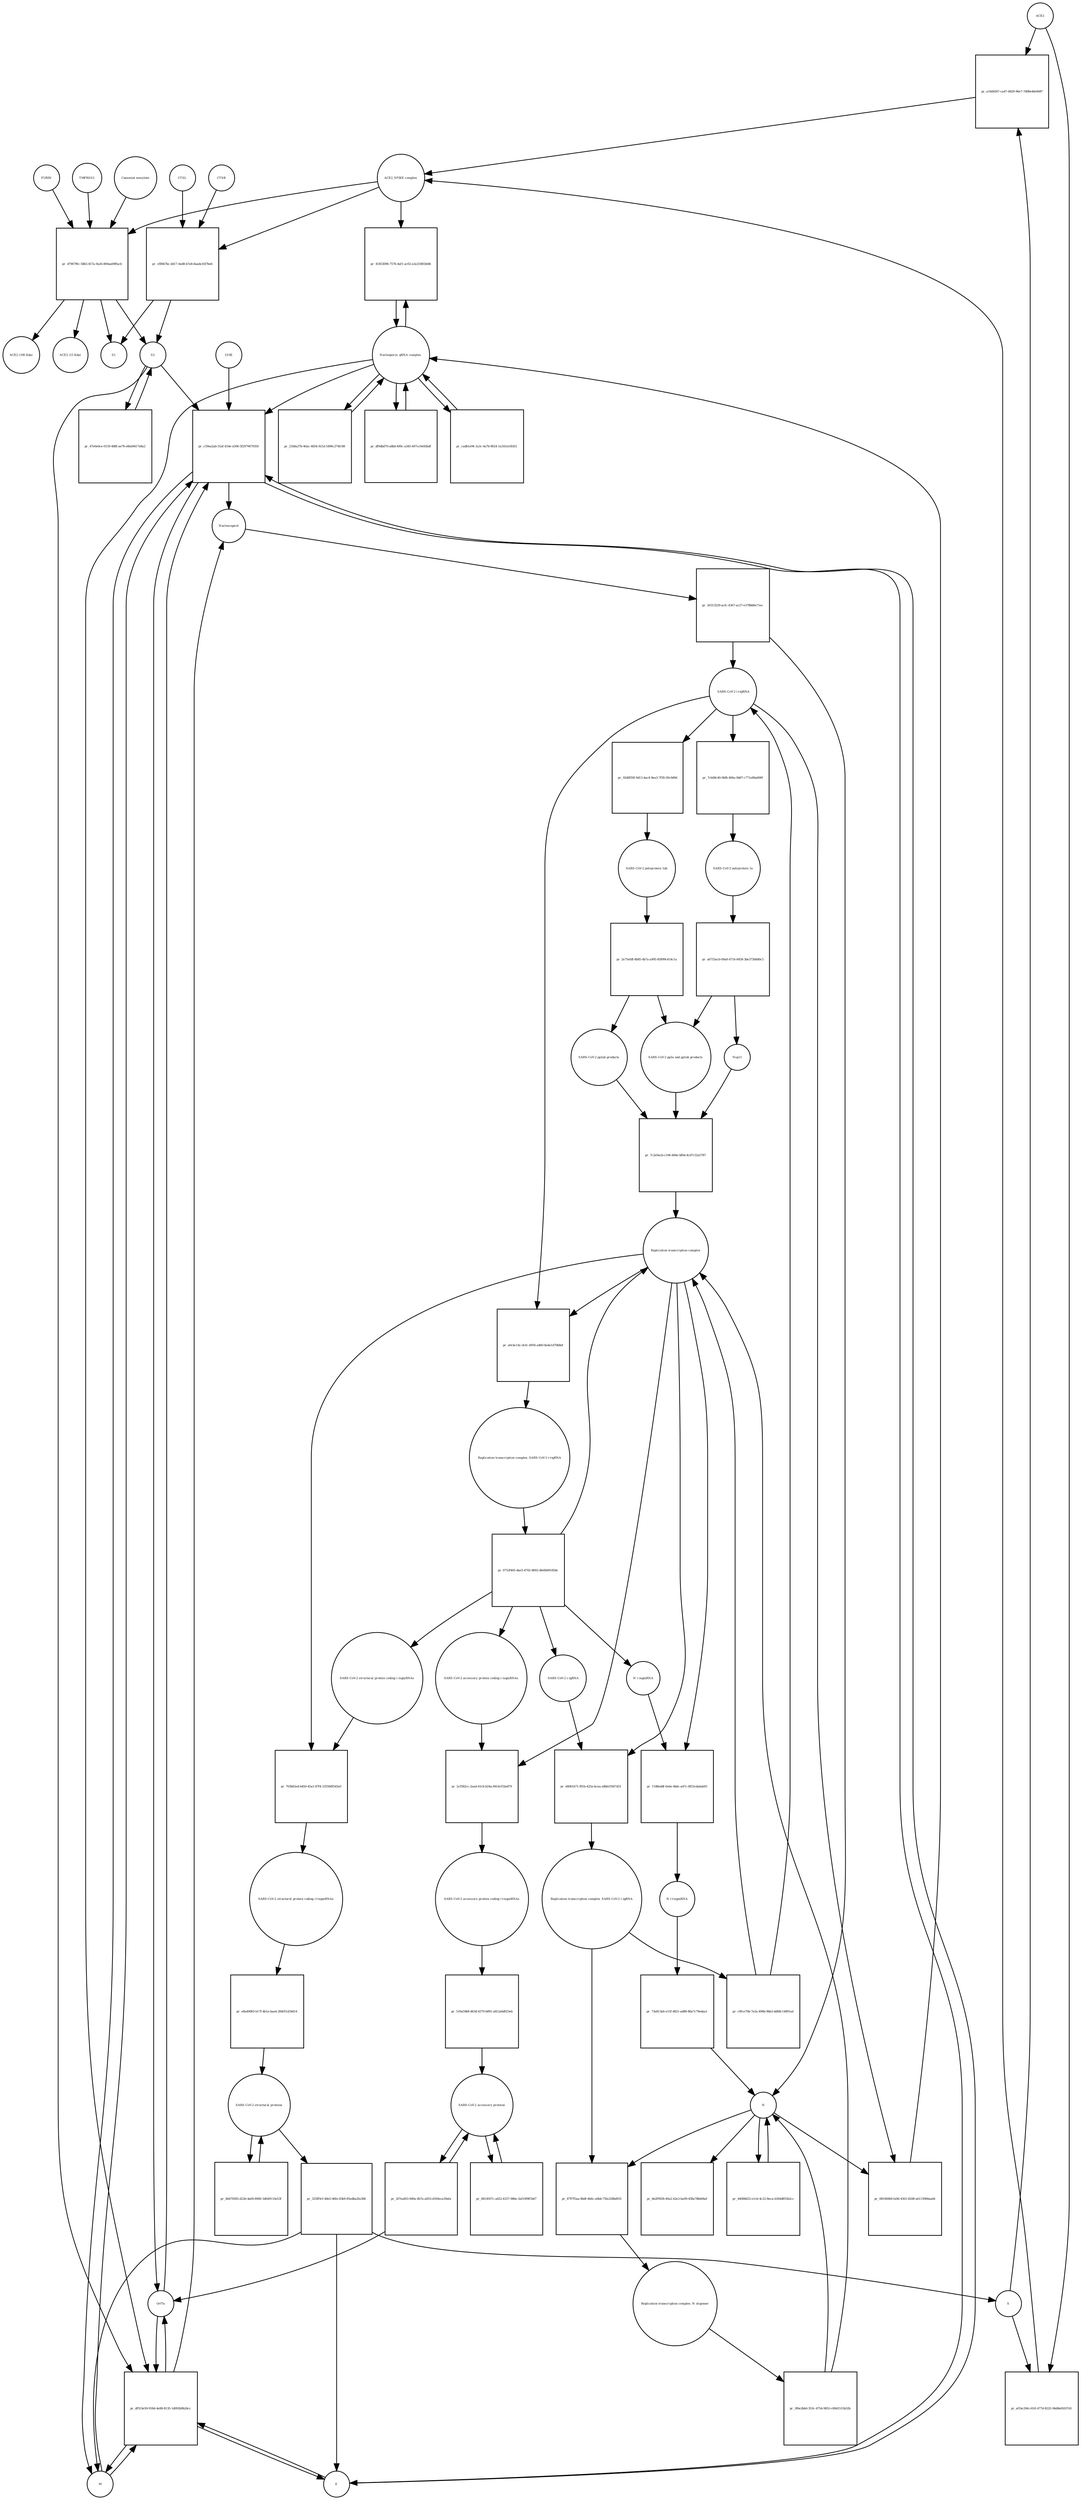 strict digraph  {
ACE2 [annotation="", bipartite=0, cls=macromolecule, fontsize=4, label=ACE2, shape=circle];
"pr_a10d4567-ca47-4829-96e7-7d08e46e0687" [annotation="", bipartite=1, cls=process, fontsize=4, label="pr_a10d4567-ca47-4829-96e7-7d08e46e0687", shape=square];
"ACE2_SPIKE complex" [annotation="", bipartite=0, cls=complex, fontsize=4, label="ACE2_SPIKE complex", shape=circle];
S [annotation="", bipartite=0, cls="macromolecule multimer", fontsize=4, label=S, shape=circle];
"Nucleoporin_gRNA complex " [annotation="", bipartite=0, cls=complex, fontsize=4, label="Nucleoporin_gRNA complex ", shape=circle];
"pr_41853096-7576-4af1-ac02-e2e21881bfd6" [annotation="", bipartite=1, cls=process, fontsize=4, label="pr_41853096-7576-4af1-ac02-e2e21881bfd6", shape=square];
"pr_cf80b7bc-dd17-4ed8-b7e8-8aade1fd7be6" [annotation="", bipartite=1, cls=process, fontsize=4, label="pr_cf80b7bc-dd17-4ed8-b7e8-8aade1fd7be6", shape=square];
S2 [annotation="", bipartite=0, cls=macromolecule, fontsize=4, label=S2, shape=circle];
CTSB [annotation="", bipartite=0, cls=macromolecule, fontsize=4, label=CTSB, shape=circle];
CTSL [annotation="", bipartite=0, cls=macromolecule, fontsize=4, label=CTSL, shape=circle];
S1 [annotation="", bipartite=0, cls=macromolecule, fontsize=4, label=S1, shape=circle];
"pr_af1bc29d-c610-477d-8225-94d8e65037d1" [annotation="", bipartite=1, cls=process, fontsize=4, label="pr_af1bc29d-c610-477d-8225-94d8e65037d1", shape=square];
"pr_c59ea2ab-31af-416e-a506-5f2979479350" [annotation="", bipartite=1, cls=process, fontsize=4, label="pr_c59ea2ab-31af-416e-a506-5f2979479350", shape=square];
Nucleocapsid [annotation="", bipartite=0, cls=complex, fontsize=4, label=Nucleocapsid, shape=circle];
LY6E [annotation="", bipartite=0, cls=macromolecule, fontsize=4, label=LY6E, shape=circle];
Orf7a [annotation="", bipartite=0, cls=macromolecule, fontsize=4, label=Orf7a, shape=circle];
E [annotation="", bipartite=0, cls=macromolecule, fontsize=4, label=E, shape=circle];
M [annotation="", bipartite=0, cls=macromolecule, fontsize=4, label=M, shape=circle];
"pr_df553e59-918d-4e88-8135-1d092b9b24cc" [annotation="", bipartite=1, cls=process, fontsize=4, label="pr_df553e59-918d-4e88-8135-1d092b9b24cc", shape=square];
"pr_20313229-acfc-4367-ac27-e3788d6e71ec" [annotation="", bipartite=1, cls=process, fontsize=4, label="pr_20313229-acfc-4367-ac27-e3788d6e71ec", shape=square];
" SARS-CoV-2 (+)gRNA" [annotation="", bipartite=0, cls="nucleic acid feature", fontsize=4, label=" SARS-CoV-2 (+)gRNA", shape=circle];
N [annotation="", bipartite=0, cls="macromolecule multimer", fontsize=4, label=N, shape=circle];
"SARS-CoV-2 polyprotein 1ab" [annotation="", bipartite=0, cls=macromolecule, fontsize=4, label="SARS-CoV-2 polyprotein 1ab", shape=circle];
"pr_2e75efdf-8b85-4b7a-a995-85899c414c1a" [annotation="", bipartite=1, cls=process, fontsize=4, label="pr_2e75efdf-8b85-4b7a-a995-85899c414c1a", shape=square];
"SARS-CoV-2 pp1a and pp1ab products" [annotation="", bipartite=0, cls=complex, fontsize=4, label="SARS-CoV-2 pp1a and pp1ab products", shape=circle];
"SARS-CoV-2 pp1ab products" [annotation="", bipartite=0, cls=complex, fontsize=4, label="SARS-CoV-2 pp1ab products", shape=circle];
"SARS-CoV-2 polyprotein 1a" [annotation="", bipartite=0, cls=macromolecule, fontsize=4, label="SARS-CoV-2 polyprotein 1a", shape=circle];
"pr_a6755acb-09a9-4716-8458-3be373b8d0c5" [annotation="", bipartite=1, cls=process, fontsize=4, label="pr_a6755acb-09a9-4716-8458-3be373b8d0c5", shape=square];
Nsp11 [annotation="", bipartite=0, cls=macromolecule, fontsize=4, label=Nsp11, shape=circle];
"pr_21b8a37b-46ac-4834-921d-5496c274fc88" [annotation="", bipartite=1, cls=process, fontsize=4, label="pr_21b8a37b-46ac-4834-921d-5496c274fc88", shape=square];
"pr_df0dbd70-a8bd-490c-a345-497cc0e83bdf" [annotation="", bipartite=1, cls=process, fontsize=4, label="pr_df0dbd70-a8bd-490c-a345-497cc0e83bdf", shape=square];
"SARS-CoV-2 structural proteins" [annotation="", bipartite=0, cls=complex, fontsize=4, label="SARS-CoV-2 structural proteins", shape=circle];
"pr_325ff0cf-48e5-46fe-83b9-85edba2fa368" [annotation="", bipartite=1, cls=process, fontsize=4, label="pr_325ff0cf-48e5-46fe-83b9-85edba2fa368", shape=square];
"Replication transcription complex_SARS-CoV-2 (-)gRNA" [annotation="", bipartite=0, cls=complex, fontsize=4, label="Replication transcription complex_SARS-CoV-2 (-)gRNA", shape=circle];
"pr_8797f5aa-8bdf-4b6c-a6bb-75fa328bd931" [annotation="", bipartite=1, cls=process, fontsize=4, label="pr_8797f5aa-8bdf-4b6c-a6bb-75fa328bd931", shape=square];
"Replication transcription complex_N oligomer" [annotation="", bipartite=0, cls=complex, fontsize=4, label="Replication transcription complex_N oligomer", shape=circle];
"pr_bb2f9928-40a2-42e3-ba99-458a78bb06af" [annotation="", bipartite=1, cls=process, fontsize=4, label="pr_bb2f9928-40a2-42e3-ba99-458a78bb06af", shape=square];
"SARS-CoV-2 accessory proteins" [annotation="", bipartite=0, cls=complex, fontsize=4, label="SARS-CoV-2 accessory proteins", shape=circle];
"pr_6814507c-a622-4337-986e-3af1099f1b67" [annotation="", bipartite=1, cls=process, fontsize=4, label="pr_6814507c-a622-4337-986e-3af1099f1b67", shape=square];
"pr_8d470585-d22b-4a69-8900-3d649110e53f" [annotation="", bipartite=1, cls=process, fontsize=4, label="pr_8d470585-d22b-4a69-8900-3d649110e53f", shape=square];
"pr_3f6e2b6d-353c-4754-9853-c80d1515b32b" [annotation="", bipartite=1, cls=process, fontsize=4, label="pr_3f6e2b6d-353c-4754-9853-c80d1515b32b", shape=square];
"Replication transcription complex" [annotation="", bipartite=0, cls=complex, fontsize=4, label="Replication transcription complex", shape=circle];
"pr_44088d32-e1cb-4c22-8eca-b304d855b2cc" [annotation="", bipartite=1, cls=process, fontsize=4, label="pr_44088d32-e1cb-4c22-8eca-b304d855b2cc", shape=square];
"pr_7c2e9acb-c106-406e-bf0d-4cd7c52a5787" [annotation="", bipartite=1, cls=process, fontsize=4, label="pr_7c2e9acb-c106-406e-bf0d-4cd7c52a5787", shape=square];
"SARS-CoV-2 accessory protein coding (-)sgmRNAs" [annotation="", bipartite=0, cls=complex, fontsize=4, label="SARS-CoV-2 accessory protein coding (-)sgmRNAs", shape=circle];
"pr_2cf582cc-2ead-41cb-b24a-8414cf1be879" [annotation="", bipartite=1, cls=process, fontsize=4, label="pr_2cf582cc-2ead-41cb-b24a-8414cf1be879", shape=square];
"SARS-CoV-2 accessory protein coding (+)sgmRNAs" [annotation="", bipartite=0, cls=complex, fontsize=4, label="SARS-CoV-2 accessory protein coding (+)sgmRNAs", shape=circle];
"SARS-CoV-2 structural protein coding (-)sgmRNAs" [annotation="", bipartite=0, cls=complex, fontsize=4, label="SARS-CoV-2 structural protein coding (-)sgmRNAs", shape=circle];
"pr_703b02ed-b450-45a1-87f4-335566f545e0" [annotation="", bipartite=1, cls=process, fontsize=4, label="pr_703b02ed-b450-45a1-87f4-335566f545e0", shape=square];
"SARS-CoV-2 structural protein coding (+)sgmRNAs" [annotation="", bipartite=0, cls=complex, fontsize=4, label="SARS-CoV-2 structural protein coding (+)sgmRNAs", shape=circle];
"N (-)sgmRNA" [annotation="", bipartite=0, cls="nucleic acid feature", fontsize=4, label="N (-)sgmRNA", shape=circle];
"pr_1188eddf-0e6e-4bdc-a47c-8f53cdabab93" [annotation="", bipartite=1, cls=process, fontsize=4, label="pr_1188eddf-0e6e-4bdc-a47c-8f53cdabab93", shape=square];
"N (+)sgmRNA" [annotation="", bipartite=0, cls="nucleic acid feature", fontsize=4, label="N (+)sgmRNA", shape=circle];
"pr_73a813a6-e15f-4821-ad89-86a7c79edaa1" [annotation="", bipartite=1, cls=process, fontsize=4, label="pr_73a813a6-e15f-4821-ad89-86a7c79edaa1", shape=square];
"Replication transcription complex_SARS-CoV-2 (+)gRNA" [annotation="", bipartite=0, cls=complex, fontsize=4, label="Replication transcription complex_SARS-CoV-2 (+)gRNA", shape=circle];
"pr_0752f465-dae5-4702-8002-dfe6b69185dc" [annotation="", bipartite=1, cls=process, fontsize=4, label="pr_0752f465-dae5-4702-8002-dfe6b69185dc", shape=square];
" SARS-CoV-2 (-)gRNA" [annotation="", bipartite=0, cls="nucleic acid feature", fontsize=4, label=" SARS-CoV-2 (-)gRNA", shape=circle];
"pr_7cb08c40-0bfb-466a-9dd7-c771e86a606f" [annotation="", bipartite=1, cls=process, fontsize=4, label="pr_7cb08c40-0bfb-466a-9dd7-c771e86a606f", shape=square];
"pr_92d6f50f-0d13-4ac4-9ea3-7f3fc30c0d9d" [annotation="", bipartite=1, cls=process, fontsize=4, label="pr_92d6f50f-0d13-4ac4-9ea3-7f3fc30c0d9d", shape=square];
"pr_510a59b8-d63d-4279-b891-a812a6d023eb" [annotation="", bipartite=1, cls=process, fontsize=4, label="pr_510a59b8-d63d-4279-b891-a812a6d023eb", shape=square];
"pr_e8a49083-b17f-4b1a-baa4-284051d34d14" [annotation="", bipartite=1, cls=process, fontsize=4, label="pr_e8a49083-b17f-4b1a-baa4-284051d34d14", shape=square];
"pr_d4061b71-f81b-425a-bcea-a8bb19367d31" [annotation="", bipartite=1, cls=process, fontsize=4, label="pr_d4061b71-f81b-425a-bcea-a8bb19367d31", shape=square];
"pr_081060b9-fa06-4361-8208-a6115966ead4" [annotation="", bipartite=1, cls=process, fontsize=4, label="pr_081060b9-fa06-4361-8208-a6115966ead4", shape=square];
"pr_cadb1e94-1a3c-4a7b-8024-1a31b1e5fd31" [annotation="", bipartite=1, cls=process, fontsize=4, label="pr_cadb1e94-1a3c-4a7b-8024-1a31b1e5fd31", shape=square];
"pr_207eaf63-9d9a-4b7a-a855-d169eca39afa" [annotation="", bipartite=1, cls=process, fontsize=4, label="pr_207eaf63-9d9a-4b7a-a855-d169eca39afa", shape=square];
"pr_d79679fc-58b5-457a-9a26-800aa69ffacb" [annotation="", bipartite=1, cls=process, fontsize=4, label="pr_d79679fc-58b5-457a-9a26-800aa69ffacb", shape=square];
FURIN [annotation="", bipartite=0, cls=macromolecule, fontsize=4, label=FURIN, shape=circle];
TMPRSS2 [annotation="", bipartite=0, cls=macromolecule, fontsize=4, label=TMPRSS2, shape=circle];
"Camostat mesylate" [annotation="urn_miriam_pubchem.compound_2536", bipartite=0, cls="simple chemical", fontsize=4, label="Camostat mesylate", shape=circle];
"ACE2 (100 Kda)" [annotation="", bipartite=0, cls=macromolecule, fontsize=4, label="ACE2 (100 Kda)", shape=circle];
"ACE2 (15 Kda)" [annotation="", bipartite=0, cls=macromolecule, fontsize=4, label="ACE2 (15 Kda)", shape=circle];
"pr_47e0e0ce-0159-488f-ae76-e8eb9417e8a2" [annotation="", bipartite=1, cls=process, fontsize=4, label="pr_47e0e0ce-0159-488f-ae76-e8eb9417e8a2", shape=square];
"pr_a0cbc14c-dcfc-4956-a460-8a4e1d70b8ef" [annotation="", bipartite=1, cls=process, fontsize=4, label="pr_a0cbc14c-dcfc-4956-a460-8a4e1d70b8ef", shape=square];
"pr_c9fce70b-7e2a-496b-9bb3-dd68c14891ad" [annotation="", bipartite=1, cls=process, fontsize=4, label="pr_c9fce70b-7e2a-496b-9bb3-dd68c14891ad", shape=square];
ACE2 -> "pr_a10d4567-ca47-4829-96e7-7d08e46e0687"  [annotation="", interaction_type=consumption];
ACE2 -> "pr_af1bc29d-c610-477d-8225-94d8e65037d1"  [annotation="", interaction_type=consumption];
"pr_a10d4567-ca47-4829-96e7-7d08e46e0687" -> "ACE2_SPIKE complex"  [annotation="", interaction_type=production];
"ACE2_SPIKE complex" -> "pr_41853096-7576-4af1-ac02-e2e21881bfd6"  [annotation="urn_miriam_pubmed_32142651|urn_miriam_pubmed_32094589", interaction_type=stimulation];
"ACE2_SPIKE complex" -> "pr_cf80b7bc-dd17-4ed8-b7e8-8aade1fd7be6"  [annotation="", interaction_type=consumption];
"ACE2_SPIKE complex" -> "pr_d79679fc-58b5-457a-9a26-800aa69ffacb"  [annotation="", interaction_type=consumption];
S -> "pr_a10d4567-ca47-4829-96e7-7d08e46e0687"  [annotation="", interaction_type=consumption];
S -> "pr_af1bc29d-c610-477d-8225-94d8e65037d1"  [annotation="", interaction_type=consumption];
"Nucleoporin_gRNA complex " -> "pr_41853096-7576-4af1-ac02-e2e21881bfd6"  [annotation="", interaction_type=consumption];
"Nucleoporin_gRNA complex " -> "pr_c59ea2ab-31af-416e-a506-5f2979479350"  [annotation="", interaction_type=consumption];
"Nucleoporin_gRNA complex " -> "pr_df553e59-918d-4e88-8135-1d092b9b24cc"  [annotation="", interaction_type=consumption];
"Nucleoporin_gRNA complex " -> "pr_21b8a37b-46ac-4834-921d-5496c274fc88"  [annotation="", interaction_type=consumption];
"Nucleoporin_gRNA complex " -> "pr_df0dbd70-a8bd-490c-a345-497cc0e83bdf"  [annotation="", interaction_type=consumption];
"Nucleoporin_gRNA complex " -> "pr_cadb1e94-1a3c-4a7b-8024-1a31b1e5fd31"  [annotation="", interaction_type=consumption];
"pr_41853096-7576-4af1-ac02-e2e21881bfd6" -> "Nucleoporin_gRNA complex "  [annotation="", interaction_type=production];
"pr_cf80b7bc-dd17-4ed8-b7e8-8aade1fd7be6" -> S2  [annotation="", interaction_type=production];
"pr_cf80b7bc-dd17-4ed8-b7e8-8aade1fd7be6" -> S1  [annotation="", interaction_type=production];
S2 -> "pr_c59ea2ab-31af-416e-a506-5f2979479350"  [annotation="urn_miriam_doi_10.1101%2F2020.03.05.979260|urn_miriam_doi_10.1101%2F2020.04.02.021469", interaction_type=stimulation];
S2 -> "pr_df553e59-918d-4e88-8135-1d092b9b24cc"  [annotation="", interaction_type=stimulation];
S2 -> "pr_47e0e0ce-0159-488f-ae76-e8eb9417e8a2"  [annotation="", interaction_type=consumption];
CTSB -> "pr_cf80b7bc-dd17-4ed8-b7e8-8aade1fd7be6"  [annotation=urn_miriam_pubmed_32142651, interaction_type=catalysis];
CTSL -> "pr_cf80b7bc-dd17-4ed8-b7e8-8aade1fd7be6"  [annotation=urn_miriam_pubmed_32142651, interaction_type=catalysis];
"pr_af1bc29d-c610-477d-8225-94d8e65037d1" -> "ACE2_SPIKE complex"  [annotation="", interaction_type=production];
"pr_c59ea2ab-31af-416e-a506-5f2979479350" -> Nucleocapsid  [annotation="", interaction_type=production];
"pr_c59ea2ab-31af-416e-a506-5f2979479350" -> Orf7a  [annotation="", interaction_type=production];
"pr_c59ea2ab-31af-416e-a506-5f2979479350" -> E  [annotation="", interaction_type=production];
"pr_c59ea2ab-31af-416e-a506-5f2979479350" -> M  [annotation="", interaction_type=production];
Nucleocapsid -> "pr_20313229-acfc-4367-ac27-e3788d6e71ec"  [annotation="", interaction_type=consumption];
LY6E -> "pr_c59ea2ab-31af-416e-a506-5f2979479350"  [annotation="urn_miriam_doi_10.1101%2F2020.03.05.979260|urn_miriam_doi_10.1101%2F2020.04.02.021469", interaction_type=inhibition];
Orf7a -> "pr_c59ea2ab-31af-416e-a506-5f2979479350"  [annotation="", interaction_type=consumption];
Orf7a -> "pr_df553e59-918d-4e88-8135-1d092b9b24cc"  [annotation="", interaction_type=consumption];
E -> "pr_c59ea2ab-31af-416e-a506-5f2979479350"  [annotation="", interaction_type=consumption];
E -> "pr_df553e59-918d-4e88-8135-1d092b9b24cc"  [annotation="", interaction_type=consumption];
M -> "pr_c59ea2ab-31af-416e-a506-5f2979479350"  [annotation="", interaction_type=consumption];
M -> "pr_df553e59-918d-4e88-8135-1d092b9b24cc"  [annotation="", interaction_type=consumption];
"pr_df553e59-918d-4e88-8135-1d092b9b24cc" -> Nucleocapsid  [annotation="", interaction_type=production];
"pr_df553e59-918d-4e88-8135-1d092b9b24cc" -> E  [annotation="", interaction_type=production];
"pr_df553e59-918d-4e88-8135-1d092b9b24cc" -> M  [annotation="", interaction_type=production];
"pr_df553e59-918d-4e88-8135-1d092b9b24cc" -> Orf7a  [annotation="", interaction_type=production];
"pr_20313229-acfc-4367-ac27-e3788d6e71ec" -> " SARS-CoV-2 (+)gRNA"  [annotation="", interaction_type=production];
"pr_20313229-acfc-4367-ac27-e3788d6e71ec" -> N  [annotation="", interaction_type=production];
" SARS-CoV-2 (+)gRNA" -> "pr_7cb08c40-0bfb-466a-9dd7-c771e86a606f"  [annotation="", interaction_type=consumption];
" SARS-CoV-2 (+)gRNA" -> "pr_92d6f50f-0d13-4ac4-9ea3-7f3fc30c0d9d"  [annotation="", interaction_type=consumption];
" SARS-CoV-2 (+)gRNA" -> "pr_081060b9-fa06-4361-8208-a6115966ead4"  [annotation="", interaction_type=consumption];
" SARS-CoV-2 (+)gRNA" -> "pr_a0cbc14c-dcfc-4956-a460-8a4e1d70b8ef"  [annotation="", interaction_type=consumption];
N -> "pr_8797f5aa-8bdf-4b6c-a6bb-75fa328bd931"  [annotation="", interaction_type=consumption];
N -> "pr_bb2f9928-40a2-42e3-ba99-458a78bb06af"  [annotation="", interaction_type=consumption];
N -> "pr_44088d32-e1cb-4c22-8eca-b304d855b2cc"  [annotation="", interaction_type=consumption];
N -> "pr_081060b9-fa06-4361-8208-a6115966ead4"  [annotation="", interaction_type=consumption];
"SARS-CoV-2 polyprotein 1ab" -> "pr_2e75efdf-8b85-4b7a-a995-85899c414c1a"  [annotation=urn_miriam_pubmed_31226023, interaction_type=catalysis];
"pr_2e75efdf-8b85-4b7a-a995-85899c414c1a" -> "SARS-CoV-2 pp1a and pp1ab products"  [annotation="", interaction_type=production];
"pr_2e75efdf-8b85-4b7a-a995-85899c414c1a" -> "SARS-CoV-2 pp1ab products"  [annotation="", interaction_type=production];
"SARS-CoV-2 pp1a and pp1ab products" -> "pr_7c2e9acb-c106-406e-bf0d-4cd7c52a5787"  [annotation="", interaction_type=consumption];
"SARS-CoV-2 pp1ab products" -> "pr_7c2e9acb-c106-406e-bf0d-4cd7c52a5787"  [annotation="", interaction_type=consumption];
"SARS-CoV-2 polyprotein 1a" -> "pr_a6755acb-09a9-4716-8458-3be373b8d0c5"  [annotation=urn_miriam_pubmed_31226023, interaction_type=catalysis];
"pr_a6755acb-09a9-4716-8458-3be373b8d0c5" -> "SARS-CoV-2 pp1a and pp1ab products"  [annotation="", interaction_type=production];
"pr_a6755acb-09a9-4716-8458-3be373b8d0c5" -> Nsp11  [annotation="", interaction_type=production];
Nsp11 -> "pr_7c2e9acb-c106-406e-bf0d-4cd7c52a5787"  [annotation="", interaction_type=consumption];
"pr_21b8a37b-46ac-4834-921d-5496c274fc88" -> "Nucleoporin_gRNA complex "  [annotation="", interaction_type=production];
"pr_df0dbd70-a8bd-490c-a345-497cc0e83bdf" -> "Nucleoporin_gRNA complex "  [annotation="", interaction_type=production];
"SARS-CoV-2 structural proteins" -> "pr_325ff0cf-48e5-46fe-83b9-85edba2fa368"  [annotation="", interaction_type=consumption];
"SARS-CoV-2 structural proteins" -> "pr_8d470585-d22b-4a69-8900-3d649110e53f"  [annotation="", interaction_type=consumption];
"pr_325ff0cf-48e5-46fe-83b9-85edba2fa368" -> M  [annotation="", interaction_type=production];
"pr_325ff0cf-48e5-46fe-83b9-85edba2fa368" -> E  [annotation="", interaction_type=production];
"pr_325ff0cf-48e5-46fe-83b9-85edba2fa368" -> S  [annotation="", interaction_type=production];
"Replication transcription complex_SARS-CoV-2 (-)gRNA" -> "pr_8797f5aa-8bdf-4b6c-a6bb-75fa328bd931"  [annotation="", interaction_type=consumption];
"Replication transcription complex_SARS-CoV-2 (-)gRNA" -> "pr_c9fce70b-7e2a-496b-9bb3-dd68c14891ad"  [annotation="", interaction_type=consumption];
"pr_8797f5aa-8bdf-4b6c-a6bb-75fa328bd931" -> "Replication transcription complex_N oligomer"  [annotation="", interaction_type=production];
"Replication transcription complex_N oligomer" -> "pr_3f6e2b6d-353c-4754-9853-c80d1515b32b"  [annotation="", interaction_type=consumption];
"SARS-CoV-2 accessory proteins" -> "pr_6814507c-a622-4337-986e-3af1099f1b67"  [annotation="", interaction_type=consumption];
"SARS-CoV-2 accessory proteins" -> "pr_207eaf63-9d9a-4b7a-a855-d169eca39afa"  [annotation="", interaction_type=consumption];
"pr_6814507c-a622-4337-986e-3af1099f1b67" -> "SARS-CoV-2 accessory proteins"  [annotation="", interaction_type=production];
"pr_8d470585-d22b-4a69-8900-3d649110e53f" -> "SARS-CoV-2 structural proteins"  [annotation="", interaction_type=production];
"pr_3f6e2b6d-353c-4754-9853-c80d1515b32b" -> "Replication transcription complex"  [annotation="", interaction_type=production];
"pr_3f6e2b6d-353c-4754-9853-c80d1515b32b" -> N  [annotation="", interaction_type=production];
"Replication transcription complex" -> "pr_2cf582cc-2ead-41cb-b24a-8414cf1be879"  [annotation="", interaction_type="necessary stimulation"];
"Replication transcription complex" -> "pr_703b02ed-b450-45a1-87f4-335566f545e0"  [annotation="", interaction_type="necessary stimulation"];
"Replication transcription complex" -> "pr_1188eddf-0e6e-4bdc-a47c-8f53cdabab93"  [annotation="", interaction_type="necessary stimulation"];
"Replication transcription complex" -> "pr_d4061b71-f81b-425a-bcea-a8bb19367d31"  [annotation="", interaction_type=consumption];
"Replication transcription complex" -> "pr_a0cbc14c-dcfc-4956-a460-8a4e1d70b8ef"  [annotation="", interaction_type=consumption];
"pr_44088d32-e1cb-4c22-8eca-b304d855b2cc" -> N  [annotation="", interaction_type=production];
"pr_7c2e9acb-c106-406e-bf0d-4cd7c52a5787" -> "Replication transcription complex"  [annotation="", interaction_type=production];
"SARS-CoV-2 accessory protein coding (-)sgmRNAs" -> "pr_2cf582cc-2ead-41cb-b24a-8414cf1be879"  [annotation="", interaction_type=consumption];
"pr_2cf582cc-2ead-41cb-b24a-8414cf1be879" -> "SARS-CoV-2 accessory protein coding (+)sgmRNAs"  [annotation="", interaction_type=production];
"SARS-CoV-2 accessory protein coding (+)sgmRNAs" -> "pr_510a59b8-d63d-4279-b891-a812a6d023eb"  [annotation="", interaction_type=consumption];
"SARS-CoV-2 structural protein coding (-)sgmRNAs" -> "pr_703b02ed-b450-45a1-87f4-335566f545e0"  [annotation="", interaction_type=consumption];
"pr_703b02ed-b450-45a1-87f4-335566f545e0" -> "SARS-CoV-2 structural protein coding (+)sgmRNAs"  [annotation="", interaction_type=production];
"SARS-CoV-2 structural protein coding (+)sgmRNAs" -> "pr_e8a49083-b17f-4b1a-baa4-284051d34d14"  [annotation="", interaction_type=consumption];
"N (-)sgmRNA" -> "pr_1188eddf-0e6e-4bdc-a47c-8f53cdabab93"  [annotation="", interaction_type=consumption];
"pr_1188eddf-0e6e-4bdc-a47c-8f53cdabab93" -> "N (+)sgmRNA"  [annotation="", interaction_type=production];
"N (+)sgmRNA" -> "pr_73a813a6-e15f-4821-ad89-86a7c79edaa1"  [annotation="", interaction_type=consumption];
"pr_73a813a6-e15f-4821-ad89-86a7c79edaa1" -> N  [annotation="", interaction_type=production];
"Replication transcription complex_SARS-CoV-2 (+)gRNA" -> "pr_0752f465-dae5-4702-8002-dfe6b69185dc"  [annotation="", interaction_type=consumption];
"pr_0752f465-dae5-4702-8002-dfe6b69185dc" -> " SARS-CoV-2 (-)gRNA"  [annotation="", interaction_type=production];
"pr_0752f465-dae5-4702-8002-dfe6b69185dc" -> "SARS-CoV-2 accessory protein coding (-)sgmRNAs"  [annotation="", interaction_type=production];
"pr_0752f465-dae5-4702-8002-dfe6b69185dc" -> "SARS-CoV-2 structural protein coding (-)sgmRNAs"  [annotation="", interaction_type=production];
"pr_0752f465-dae5-4702-8002-dfe6b69185dc" -> "N (-)sgmRNA"  [annotation="", interaction_type=production];
"pr_0752f465-dae5-4702-8002-dfe6b69185dc" -> "Replication transcription complex"  [annotation="", interaction_type=production];
" SARS-CoV-2 (-)gRNA" -> "pr_d4061b71-f81b-425a-bcea-a8bb19367d31"  [annotation="", interaction_type=consumption];
"pr_7cb08c40-0bfb-466a-9dd7-c771e86a606f" -> "SARS-CoV-2 polyprotein 1a"  [annotation="", interaction_type=production];
"pr_92d6f50f-0d13-4ac4-9ea3-7f3fc30c0d9d" -> "SARS-CoV-2 polyprotein 1ab"  [annotation="", interaction_type=production];
"pr_510a59b8-d63d-4279-b891-a812a6d023eb" -> "SARS-CoV-2 accessory proteins"  [annotation="", interaction_type=production];
"pr_e8a49083-b17f-4b1a-baa4-284051d34d14" -> "SARS-CoV-2 structural proteins"  [annotation="", interaction_type=production];
"pr_d4061b71-f81b-425a-bcea-a8bb19367d31" -> "Replication transcription complex_SARS-CoV-2 (-)gRNA"  [annotation="", interaction_type=production];
"pr_081060b9-fa06-4361-8208-a6115966ead4" -> "Nucleoporin_gRNA complex "  [annotation="", interaction_type=production];
"pr_cadb1e94-1a3c-4a7b-8024-1a31b1e5fd31" -> "Nucleoporin_gRNA complex "  [annotation="", interaction_type=production];
"pr_207eaf63-9d9a-4b7a-a855-d169eca39afa" -> "SARS-CoV-2 accessory proteins"  [annotation="", interaction_type=production];
"pr_207eaf63-9d9a-4b7a-a855-d169eca39afa" -> Orf7a  [annotation="", interaction_type=production];
"pr_d79679fc-58b5-457a-9a26-800aa69ffacb" -> S2  [annotation="", interaction_type=production];
"pr_d79679fc-58b5-457a-9a26-800aa69ffacb" -> "ACE2 (100 Kda)"  [annotation="", interaction_type=production];
"pr_d79679fc-58b5-457a-9a26-800aa69ffacb" -> S1  [annotation="", interaction_type=production];
"pr_d79679fc-58b5-457a-9a26-800aa69ffacb" -> "ACE2 (15 Kda)"  [annotation="", interaction_type=production];
FURIN -> "pr_d79679fc-58b5-457a-9a26-800aa69ffacb"  [annotation="", interaction_type=catalysis];
TMPRSS2 -> "pr_d79679fc-58b5-457a-9a26-800aa69ffacb"  [annotation="", interaction_type=catalysis];
"Camostat mesylate" -> "pr_d79679fc-58b5-457a-9a26-800aa69ffacb"  [annotation="", interaction_type=inhibition];
"pr_47e0e0ce-0159-488f-ae76-e8eb9417e8a2" -> S2  [annotation="", interaction_type=production];
"pr_a0cbc14c-dcfc-4956-a460-8a4e1d70b8ef" -> "Replication transcription complex_SARS-CoV-2 (+)gRNA"  [annotation="", interaction_type=production];
"pr_c9fce70b-7e2a-496b-9bb3-dd68c14891ad" -> " SARS-CoV-2 (+)gRNA"  [annotation="", interaction_type=production];
"pr_c9fce70b-7e2a-496b-9bb3-dd68c14891ad" -> "Replication transcription complex"  [annotation="", interaction_type=production];
}
